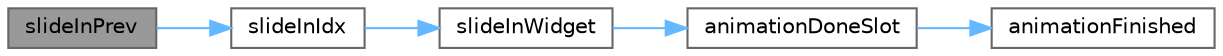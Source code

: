 digraph "slideInPrev"
{
 // LATEX_PDF_SIZE
  bgcolor="transparent";
  edge [fontname=Helvetica,fontsize=10,labelfontname=Helvetica,labelfontsize=10];
  node [fontname=Helvetica,fontsize=10,shape=box,height=0.2,width=0.4];
  rankdir="LR";
  Node1 [id="Node000001",label="slideInPrev",height=0.2,width=0.4,color="gray40", fillcolor="grey60", style="filled", fontcolor="black",tooltip="滑动到上一页"];
  Node1 -> Node2 [id="edge1_Node000001_Node000002",color="steelblue1",style="solid",tooltip=" "];
  Node2 [id="Node000002",label="slideInIdx",height=0.2,width=0.4,color="grey40", fillcolor="white", style="filled",URL="$class_sliding_stacked_widget.html#a1fa9b516b8589ea014b4f589b80cc23c",tooltip="滑动到指定索引的页面"];
  Node2 -> Node3 [id="edge2_Node000002_Node000003",color="steelblue1",style="solid",tooltip=" "];
  Node3 [id="Node000003",label="slideInWidget",height=0.2,width=0.4,color="grey40", fillcolor="white", style="filled",URL="$class_sliding_stacked_widget.html#a6d94b241005e412c477aa1b1a0da1b77",tooltip="滑动到指定控件页面"];
  Node3 -> Node4 [id="edge3_Node000003_Node000004",color="steelblue1",style="solid",tooltip=" "];
  Node4 [id="Node000004",label="animationDoneSlot",height=0.2,width=0.4,color="grey40", fillcolor="white", style="filled",URL="$class_sliding_stacked_widget.html#ad26ebe0ef714ed60832c9d3e9d85082c",tooltip="处理动画完成事件"];
  Node4 -> Node5 [id="edge4_Node000004_Node000005",color="steelblue1",style="solid",tooltip=" "];
  Node5 [id="Node000005",label="animationFinished",height=0.2,width=0.4,color="grey40", fillcolor="white", style="filled",URL="$class_sliding_stacked_widget.html#a82607af1dd17a4c691295ae63aaf7a2d",tooltip="动画完成信号"];
}
